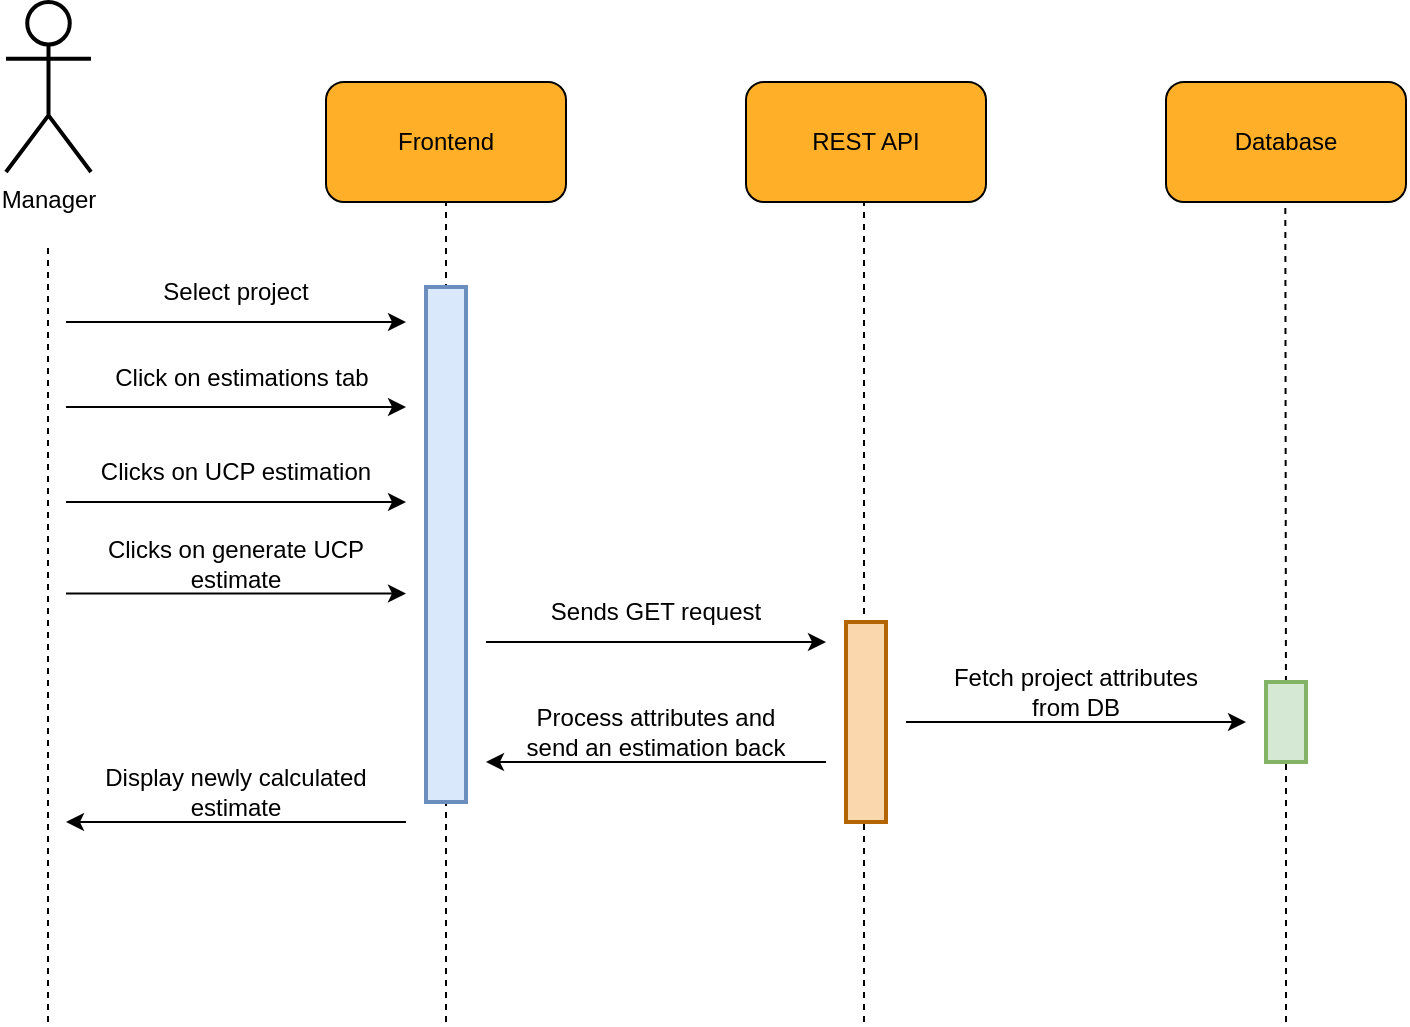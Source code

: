 <mxfile version="16.1.2" type="device"><diagram id="BTOAArI3ceX8Xr7DQ8cC" name="Page-1"><mxGraphModel dx="1102" dy="981" grid="1" gridSize="10" guides="1" tooltips="1" connect="1" arrows="1" fold="1" page="1" pageScale="1" pageWidth="850" pageHeight="1100" math="0" shadow="0"><root><mxCell id="0"/><mxCell id="1" parent="0"/><mxCell id="YnfTh4uKhQXfdq957dXn-1" value="" style="endArrow=none;dashed=1;html=1;rounded=0;jumpSize=6;strokeWidth=1;startArrow=none;fontSize=12;" edge="1" parent="1"><mxGeometry width="50" height="50" relative="1" as="geometry"><mxPoint x="479" y="700" as="sourcePoint"/><mxPoint x="479" y="290.0" as="targetPoint"/></mxGeometry></mxCell><mxCell id="YnfTh4uKhQXfdq957dXn-2" value="" style="group;fontSize=12;" vertex="1" connectable="0" parent="1"><mxGeometry x="210" y="230" width="120" height="60" as="geometry"/></mxCell><mxCell id="YnfTh4uKhQXfdq957dXn-3" value="" style="rounded=1;whiteSpace=wrap;html=1;fillColor=#FFAF28;fontSize=12;" vertex="1" parent="YnfTh4uKhQXfdq957dXn-2"><mxGeometry width="120" height="60" as="geometry"/></mxCell><mxCell id="YnfTh4uKhQXfdq957dXn-4" value="&lt;font style=&quot;font-size: 12px;&quot;&gt;Frontend&lt;/font&gt;" style="text;html=1;strokeColor=none;fillColor=none;align=center;verticalAlign=middle;whiteSpace=wrap;rounded=0;fontSize=12;" vertex="1" parent="YnfTh4uKhQXfdq957dXn-2"><mxGeometry x="30" y="15" width="60" height="30" as="geometry"/></mxCell><mxCell id="YnfTh4uKhQXfdq957dXn-5" value="" style="group;fontSize=12;" vertex="1" connectable="0" parent="1"><mxGeometry x="420" y="230" width="120" height="60" as="geometry"/></mxCell><mxCell id="YnfTh4uKhQXfdq957dXn-6" value="" style="rounded=1;whiteSpace=wrap;html=1;fillColor=#FFAF28;fontSize=12;" vertex="1" parent="YnfTh4uKhQXfdq957dXn-5"><mxGeometry width="120" height="60" as="geometry"/></mxCell><mxCell id="YnfTh4uKhQXfdq957dXn-7" value="&lt;font style=&quot;font-size: 12px;&quot;&gt;REST API&lt;/font&gt;" style="text;html=1;strokeColor=none;fillColor=none;align=center;verticalAlign=middle;whiteSpace=wrap;rounded=0;fontSize=12;" vertex="1" parent="YnfTh4uKhQXfdq957dXn-5"><mxGeometry x="30" y="15" width="60" height="30" as="geometry"/></mxCell><mxCell id="YnfTh4uKhQXfdq957dXn-8" value="" style="endArrow=none;dashed=1;html=1;rounded=0;entryX=0.5;entryY=1;entryDx=0;entryDy=0;jumpSize=6;strokeWidth=1;fontSize=12;" edge="1" parent="1" target="YnfTh4uKhQXfdq957dXn-3"><mxGeometry width="50" height="50" relative="1" as="geometry"><mxPoint x="270" y="700" as="sourcePoint"/><mxPoint x="420" y="210" as="targetPoint"/></mxGeometry></mxCell><mxCell id="YnfTh4uKhQXfdq957dXn-9" value="Manager" style="shape=umlActor;verticalLabelPosition=bottom;verticalAlign=top;html=1;outlineConnect=0;rounded=1;strokeWidth=2;fontSize=12;" vertex="1" parent="1"><mxGeometry x="50" y="190" width="42.5" height="85" as="geometry"/></mxCell><mxCell id="YnfTh4uKhQXfdq957dXn-10" value="" style="endArrow=none;dashed=1;html=1;rounded=0;jumpSize=6;strokeWidth=1;fontSize=12;" edge="1" parent="1"><mxGeometry width="50" height="50" relative="1" as="geometry"><mxPoint x="71" y="700" as="sourcePoint"/><mxPoint x="71" y="310.0" as="targetPoint"/></mxGeometry></mxCell><mxCell id="YnfTh4uKhQXfdq957dXn-11" value="" style="group;fontSize=12;" vertex="1" connectable="0" parent="1"><mxGeometry x="630" y="230" width="120" height="60" as="geometry"/></mxCell><mxCell id="YnfTh4uKhQXfdq957dXn-12" value="" style="rounded=1;whiteSpace=wrap;html=1;fillColor=#FFAF28;fontSize=12;" vertex="1" parent="YnfTh4uKhQXfdq957dXn-11"><mxGeometry width="120" height="60" as="geometry"/></mxCell><mxCell id="YnfTh4uKhQXfdq957dXn-13" value="&lt;font style=&quot;font-size: 12px&quot;&gt;Database&lt;/font&gt;" style="text;html=1;strokeColor=none;fillColor=none;align=center;verticalAlign=middle;whiteSpace=wrap;rounded=0;fontSize=12;" vertex="1" parent="YnfTh4uKhQXfdq957dXn-11"><mxGeometry x="30" y="15" width="60" height="30" as="geometry"/></mxCell><mxCell id="YnfTh4uKhQXfdq957dXn-14" value="" style="endArrow=none;dashed=1;html=1;rounded=0;jumpSize=6;strokeWidth=1;fontSize=12;startArrow=none;" edge="1" parent="1" source="YnfTh4uKhQXfdq957dXn-37"><mxGeometry width="50" height="50" relative="1" as="geometry"><mxPoint x="689.66" y="790" as="sourcePoint"/><mxPoint x="689.66" y="290.0" as="targetPoint"/></mxGeometry></mxCell><mxCell id="YnfTh4uKhQXfdq957dXn-15" value="" style="endArrow=classic;html=1;rounded=0;" edge="1" parent="1"><mxGeometry width="50" height="50" relative="1" as="geometry"><mxPoint x="80" y="350.0" as="sourcePoint"/><mxPoint x="250" y="350.0" as="targetPoint"/></mxGeometry></mxCell><mxCell id="YnfTh4uKhQXfdq957dXn-16" value="Select project" style="text;html=1;strokeColor=none;fillColor=none;align=center;verticalAlign=middle;whiteSpace=wrap;rounded=0;" vertex="1" parent="1"><mxGeometry x="90" y="320" width="150" height="30" as="geometry"/></mxCell><mxCell id="YnfTh4uKhQXfdq957dXn-17" value="" style="endArrow=classic;html=1;rounded=0;" edge="1" parent="1"><mxGeometry width="50" height="50" relative="1" as="geometry"><mxPoint x="80" y="392.5" as="sourcePoint"/><mxPoint x="250" y="392.5" as="targetPoint"/></mxGeometry></mxCell><mxCell id="YnfTh4uKhQXfdq957dXn-18" value="Click on estimations tab" style="text;html=1;strokeColor=none;fillColor=none;align=center;verticalAlign=middle;whiteSpace=wrap;rounded=0;" vertex="1" parent="1"><mxGeometry x="92.5" y="362.5" width="150" height="30" as="geometry"/></mxCell><mxCell id="YnfTh4uKhQXfdq957dXn-35" value="" style="rounded=0;whiteSpace=wrap;html=1;fontSize=12;strokeWidth=2;fillColor=#dae8fc;strokeColor=#6c8ebf;" vertex="1" parent="1"><mxGeometry x="260" y="332.5" width="20" height="257.5" as="geometry"/></mxCell><mxCell id="YnfTh4uKhQXfdq957dXn-36" value="" style="rounded=0;whiteSpace=wrap;html=1;fontSize=12;strokeWidth=2;fillColor=#fad7ac;strokeColor=#b46504;" vertex="1" parent="1"><mxGeometry x="470" y="500" width="20" height="100" as="geometry"/></mxCell><mxCell id="YnfTh4uKhQXfdq957dXn-37" value="" style="rounded=0;whiteSpace=wrap;html=1;fontSize=12;strokeWidth=2;fillColor=#d5e8d4;strokeColor=#82b366;" vertex="1" parent="1"><mxGeometry x="680" y="530" width="20" height="40" as="geometry"/></mxCell><mxCell id="YnfTh4uKhQXfdq957dXn-38" value="" style="endArrow=none;dashed=1;html=1;rounded=0;jumpSize=6;strokeWidth=1;fontSize=12;startArrow=none;" edge="1" parent="1" target="YnfTh4uKhQXfdq957dXn-37"><mxGeometry width="50" height="50" relative="1" as="geometry"><mxPoint x="690" y="700" as="sourcePoint"/><mxPoint x="689.66" y="290" as="targetPoint"/></mxGeometry></mxCell><mxCell id="YnfTh4uKhQXfdq957dXn-39" value="" style="endArrow=classic;html=1;rounded=0;" edge="1" parent="1"><mxGeometry width="50" height="50" relative="1" as="geometry"><mxPoint x="80" y="440" as="sourcePoint"/><mxPoint x="250" y="440" as="targetPoint"/></mxGeometry></mxCell><mxCell id="YnfTh4uKhQXfdq957dXn-40" value="Clicks on UCP estimation" style="text;html=1;strokeColor=none;fillColor=none;align=center;verticalAlign=middle;whiteSpace=wrap;rounded=0;" vertex="1" parent="1"><mxGeometry x="90" y="410" width="150" height="30" as="geometry"/></mxCell><mxCell id="YnfTh4uKhQXfdq957dXn-41" value="" style="endArrow=classic;html=1;rounded=0;" edge="1" parent="1"><mxGeometry width="50" height="50" relative="1" as="geometry"><mxPoint x="80" y="485.75" as="sourcePoint"/><mxPoint x="250" y="485.75" as="targetPoint"/></mxGeometry></mxCell><mxCell id="YnfTh4uKhQXfdq957dXn-42" value="Clicks on generate UCP estimate" style="text;html=1;strokeColor=none;fillColor=none;align=center;verticalAlign=middle;whiteSpace=wrap;rounded=0;" vertex="1" parent="1"><mxGeometry x="90" y="455.75" width="150" height="30" as="geometry"/></mxCell><mxCell id="YnfTh4uKhQXfdq957dXn-43" value="" style="endArrow=classic;html=1;rounded=0;" edge="1" parent="1"><mxGeometry width="50" height="50" relative="1" as="geometry"><mxPoint x="290" y="510" as="sourcePoint"/><mxPoint x="460" y="510" as="targetPoint"/></mxGeometry></mxCell><mxCell id="YnfTh4uKhQXfdq957dXn-44" value="Sends GET request" style="text;html=1;strokeColor=none;fillColor=none;align=center;verticalAlign=middle;whiteSpace=wrap;rounded=0;" vertex="1" parent="1"><mxGeometry x="300" y="480" width="150" height="30" as="geometry"/></mxCell><mxCell id="YnfTh4uKhQXfdq957dXn-45" value="" style="endArrow=classic;html=1;rounded=0;" edge="1" parent="1"><mxGeometry width="50" height="50" relative="1" as="geometry"><mxPoint x="500" y="550" as="sourcePoint"/><mxPoint x="670" y="550" as="targetPoint"/></mxGeometry></mxCell><mxCell id="YnfTh4uKhQXfdq957dXn-46" value="Fetch project attributes from DB" style="text;html=1;strokeColor=none;fillColor=none;align=center;verticalAlign=middle;whiteSpace=wrap;rounded=0;" vertex="1" parent="1"><mxGeometry x="510" y="520" width="150" height="30" as="geometry"/></mxCell><mxCell id="YnfTh4uKhQXfdq957dXn-47" value="" style="group" vertex="1" connectable="0" parent="1"><mxGeometry x="290" y="540" width="170" height="30" as="geometry"/></mxCell><mxCell id="YnfTh4uKhQXfdq957dXn-48" value="" style="endArrow=classic;html=1;rounded=0;" edge="1" parent="YnfTh4uKhQXfdq957dXn-47"><mxGeometry width="50" height="50" relative="1" as="geometry"><mxPoint x="170" y="30.0" as="sourcePoint"/><mxPoint y="30.0" as="targetPoint"/></mxGeometry></mxCell><mxCell id="YnfTh4uKhQXfdq957dXn-49" value="Process attributes and send an estimation back" style="text;html=1;strokeColor=none;fillColor=none;align=center;verticalAlign=middle;whiteSpace=wrap;rounded=0;" vertex="1" parent="YnfTh4uKhQXfdq957dXn-47"><mxGeometry x="10" width="150" height="30" as="geometry"/></mxCell><mxCell id="YnfTh4uKhQXfdq957dXn-50" value="" style="group" vertex="1" connectable="0" parent="1"><mxGeometry x="80" y="570" width="170" height="30" as="geometry"/></mxCell><mxCell id="YnfTh4uKhQXfdq957dXn-51" value="" style="endArrow=classic;html=1;rounded=0;" edge="1" parent="YnfTh4uKhQXfdq957dXn-50"><mxGeometry width="50" height="50" relative="1" as="geometry"><mxPoint x="170" y="30.0" as="sourcePoint"/><mxPoint y="30.0" as="targetPoint"/></mxGeometry></mxCell><mxCell id="YnfTh4uKhQXfdq957dXn-52" value="Display newly calculated estimate" style="text;html=1;strokeColor=none;fillColor=none;align=center;verticalAlign=middle;whiteSpace=wrap;rounded=0;" vertex="1" parent="YnfTh4uKhQXfdq957dXn-50"><mxGeometry x="10" width="150" height="30" as="geometry"/></mxCell></root></mxGraphModel></diagram></mxfile>